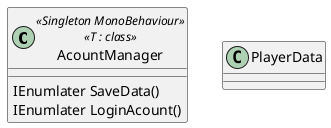 @startuml SaveManager
    class AcountManager << Singleton MonoBehaviour >><< T : class>>{
        IEnumlater SaveData()
        IEnumlater LoginAcount()

    }

    class PlayerData{

    }

    

@enduml